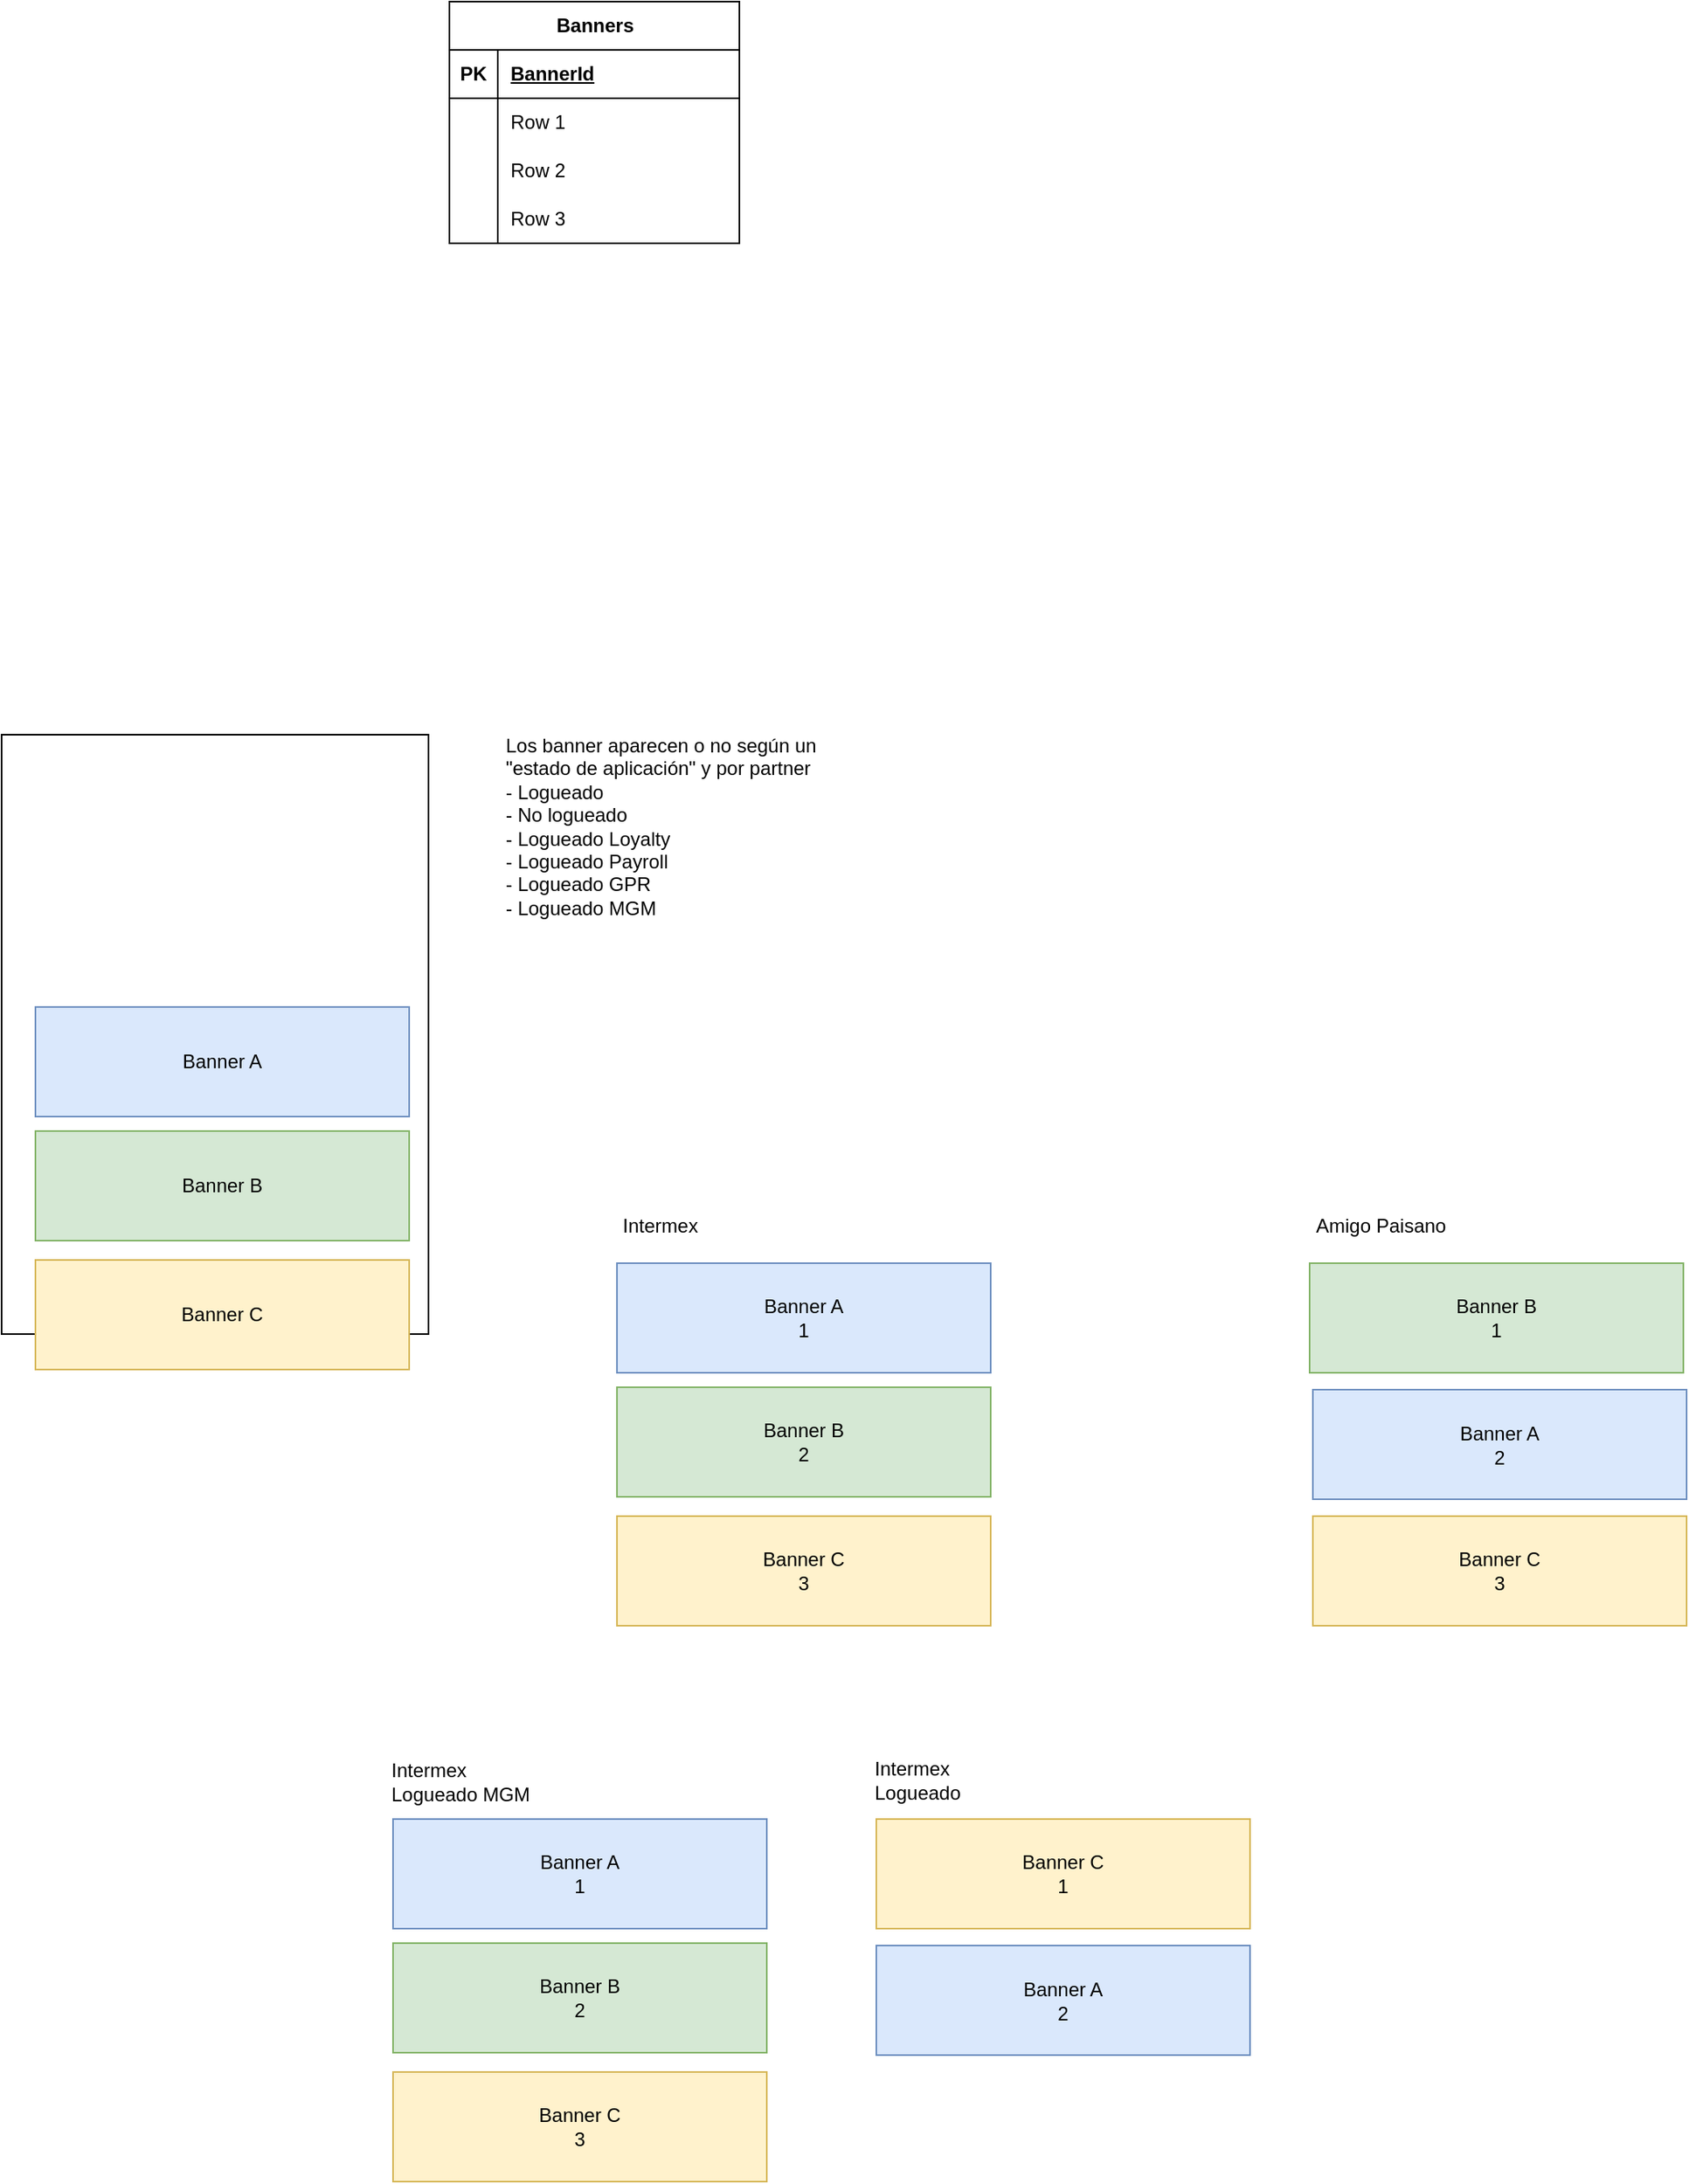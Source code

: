 <mxfile version="21.5.0" type="github">
  <diagram name="Página-1" id="XS2vaBzKAg3KhPCExk7_">
    <mxGraphModel dx="2074" dy="1156" grid="0" gridSize="10" guides="1" tooltips="1" connect="1" arrows="1" fold="1" page="0" pageScale="1" pageWidth="827" pageHeight="1169" math="0" shadow="0">
      <root>
        <mxCell id="0" />
        <mxCell id="1" parent="0" />
        <mxCell id="3Nm3l7OfoRQUAwbeV8ax-4" value="" style="rounded=0;whiteSpace=wrap;html=1;" parent="1" vertex="1">
          <mxGeometry x="-302" y="73" width="265" height="372" as="geometry" />
        </mxCell>
        <mxCell id="3Nm3l7OfoRQUAwbeV8ax-7" value="Los banner aparecen o no según un &quot;estado de aplicación&quot; y por partner&lt;br&gt;- Logueado&lt;br&gt;- No logueado&lt;br&gt;- Logueado Loyalty&lt;br&gt;- Logueado Payroll&lt;br&gt;- Logueado GPR&lt;br&gt;- Logueado MGM" style="text;html=1;strokeColor=none;fillColor=none;align=left;verticalAlign=top;whiteSpace=wrap;rounded=0;" parent="1" vertex="1">
          <mxGeometry x="9" y="66" width="196" height="239" as="geometry" />
        </mxCell>
        <mxCell id="3Nm3l7OfoRQUAwbeV8ax-8" value="" style="group" parent="1" vertex="1" connectable="0">
          <mxGeometry x="-281" y="242" width="232" height="225" as="geometry" />
        </mxCell>
        <mxCell id="3Nm3l7OfoRQUAwbeV8ax-2" value="Banner A" style="rounded=0;whiteSpace=wrap;html=1;fillColor=#dae8fc;strokeColor=#6c8ebf;" parent="3Nm3l7OfoRQUAwbeV8ax-8" vertex="1">
          <mxGeometry width="232" height="68" as="geometry" />
        </mxCell>
        <mxCell id="3Nm3l7OfoRQUAwbeV8ax-5" value="Banner B" style="rounded=0;whiteSpace=wrap;html=1;fillColor=#d5e8d4;strokeColor=#82b366;" parent="3Nm3l7OfoRQUAwbeV8ax-8" vertex="1">
          <mxGeometry y="77" width="232" height="68" as="geometry" />
        </mxCell>
        <mxCell id="3Nm3l7OfoRQUAwbeV8ax-6" value="Banner C" style="rounded=0;whiteSpace=wrap;html=1;fillColor=#fff2cc;strokeColor=#d6b656;" parent="3Nm3l7OfoRQUAwbeV8ax-8" vertex="1">
          <mxGeometry y="157" width="232" height="68" as="geometry" />
        </mxCell>
        <mxCell id="3Nm3l7OfoRQUAwbeV8ax-9" value="" style="group" parent="1" vertex="1" connectable="0">
          <mxGeometry x="80" y="401" width="232" height="225" as="geometry" />
        </mxCell>
        <mxCell id="3Nm3l7OfoRQUAwbeV8ax-10" value="Banner A&lt;br&gt;1" style="rounded=0;whiteSpace=wrap;html=1;fillColor=#dae8fc;strokeColor=#6c8ebf;" parent="3Nm3l7OfoRQUAwbeV8ax-9" vertex="1">
          <mxGeometry width="232" height="68" as="geometry" />
        </mxCell>
        <mxCell id="3Nm3l7OfoRQUAwbeV8ax-11" value="Banner B&lt;br&gt;2" style="rounded=0;whiteSpace=wrap;html=1;fillColor=#d5e8d4;strokeColor=#82b366;" parent="3Nm3l7OfoRQUAwbeV8ax-9" vertex="1">
          <mxGeometry y="77" width="232" height="68" as="geometry" />
        </mxCell>
        <mxCell id="3Nm3l7OfoRQUAwbeV8ax-12" value="Banner C&lt;br&gt;3" style="rounded=0;whiteSpace=wrap;html=1;fillColor=#fff2cc;strokeColor=#d6b656;" parent="3Nm3l7OfoRQUAwbeV8ax-9" vertex="1">
          <mxGeometry y="157" width="232" height="68" as="geometry" />
        </mxCell>
        <mxCell id="3Nm3l7OfoRQUAwbeV8ax-13" value="Intermex" style="text;html=1;strokeColor=none;fillColor=none;align=center;verticalAlign=middle;whiteSpace=wrap;rounded=0;" parent="1" vertex="1">
          <mxGeometry x="77" y="363" width="60" height="30" as="geometry" />
        </mxCell>
        <mxCell id="3Nm3l7OfoRQUAwbeV8ax-18" value="Amigo Paisano" style="text;html=1;strokeColor=none;fillColor=none;align=left;verticalAlign=middle;whiteSpace=wrap;rounded=0;" parent="1" vertex="1">
          <mxGeometry x="512" y="363" width="177" height="30" as="geometry" />
        </mxCell>
        <mxCell id="3Nm3l7OfoRQUAwbeV8ax-15" value="Banner A&lt;br&gt;2" style="rounded=0;whiteSpace=wrap;html=1;fillColor=#dae8fc;strokeColor=#6c8ebf;" parent="1" vertex="1">
          <mxGeometry x="512" y="479.5" width="232" height="68" as="geometry" />
        </mxCell>
        <mxCell id="3Nm3l7OfoRQUAwbeV8ax-16" value="Banner B&lt;br&gt;1" style="rounded=0;whiteSpace=wrap;html=1;fillColor=#d5e8d4;strokeColor=#82b366;" parent="1" vertex="1">
          <mxGeometry x="510" y="401" width="232" height="68" as="geometry" />
        </mxCell>
        <mxCell id="3Nm3l7OfoRQUAwbeV8ax-17" value="Banner C&lt;br&gt;3" style="rounded=0;whiteSpace=wrap;html=1;fillColor=#fff2cc;strokeColor=#d6b656;" parent="1" vertex="1">
          <mxGeometry x="512" y="558" width="232" height="68" as="geometry" />
        </mxCell>
        <mxCell id="3Nm3l7OfoRQUAwbeV8ax-19" value="" style="group" parent="1" vertex="1" connectable="0">
          <mxGeometry x="-59" y="746" width="232" height="225" as="geometry" />
        </mxCell>
        <mxCell id="3Nm3l7OfoRQUAwbeV8ax-20" value="Banner A&lt;br&gt;1" style="rounded=0;whiteSpace=wrap;html=1;fillColor=#dae8fc;strokeColor=#6c8ebf;" parent="3Nm3l7OfoRQUAwbeV8ax-19" vertex="1">
          <mxGeometry width="232" height="68" as="geometry" />
        </mxCell>
        <mxCell id="3Nm3l7OfoRQUAwbeV8ax-21" value="Banner B&lt;br&gt;2" style="rounded=0;whiteSpace=wrap;html=1;fillColor=#d5e8d4;strokeColor=#82b366;" parent="3Nm3l7OfoRQUAwbeV8ax-19" vertex="1">
          <mxGeometry y="77" width="232" height="68" as="geometry" />
        </mxCell>
        <mxCell id="3Nm3l7OfoRQUAwbeV8ax-22" value="Banner C&lt;br&gt;3" style="rounded=0;whiteSpace=wrap;html=1;fillColor=#fff2cc;strokeColor=#d6b656;" parent="3Nm3l7OfoRQUAwbeV8ax-19" vertex="1">
          <mxGeometry y="157" width="232" height="68" as="geometry" />
        </mxCell>
        <mxCell id="3Nm3l7OfoRQUAwbeV8ax-23" value="Intermex&lt;br&gt;Logueado MGM" style="text;html=1;strokeColor=none;fillColor=none;align=left;verticalAlign=middle;whiteSpace=wrap;rounded=0;" parent="1" vertex="1">
          <mxGeometry x="-62" y="708" width="117" height="30" as="geometry" />
        </mxCell>
        <mxCell id="3Nm3l7OfoRQUAwbeV8ax-28" value="Intermex&lt;br&gt;Logueado" style="text;html=1;strokeColor=none;fillColor=none;align=left;verticalAlign=middle;whiteSpace=wrap;rounded=0;" parent="1" vertex="1">
          <mxGeometry x="238" y="707" width="158" height="30" as="geometry" />
        </mxCell>
        <mxCell id="3Nm3l7OfoRQUAwbeV8ax-25" value="Banner A&lt;br&gt;2" style="rounded=0;whiteSpace=wrap;html=1;fillColor=#dae8fc;strokeColor=#6c8ebf;" parent="1" vertex="1">
          <mxGeometry x="241" y="824.5" width="232" height="68" as="geometry" />
        </mxCell>
        <mxCell id="3Nm3l7OfoRQUAwbeV8ax-27" value="Banner C&lt;br&gt;1" style="rounded=0;whiteSpace=wrap;html=1;fillColor=#fff2cc;strokeColor=#d6b656;" parent="1" vertex="1">
          <mxGeometry x="241" y="746" width="232" height="68" as="geometry" />
        </mxCell>
        <mxCell id="Zm88-YRCysFlfMTZ8qiX-1" value="Banners" style="shape=table;startSize=30;container=1;collapsible=1;childLayout=tableLayout;fixedRows=1;rowLines=0;fontStyle=1;align=center;resizeLast=1;html=1;" vertex="1" parent="1">
          <mxGeometry x="-24" y="-382" width="180" height="150" as="geometry" />
        </mxCell>
        <mxCell id="Zm88-YRCysFlfMTZ8qiX-2" value="" style="shape=tableRow;horizontal=0;startSize=0;swimlaneHead=0;swimlaneBody=0;fillColor=none;collapsible=0;dropTarget=0;points=[[0,0.5],[1,0.5]];portConstraint=eastwest;top=0;left=0;right=0;bottom=1;" vertex="1" parent="Zm88-YRCysFlfMTZ8qiX-1">
          <mxGeometry y="30" width="180" height="30" as="geometry" />
        </mxCell>
        <mxCell id="Zm88-YRCysFlfMTZ8qiX-3" value="PK" style="shape=partialRectangle;connectable=0;fillColor=none;top=0;left=0;bottom=0;right=0;fontStyle=1;overflow=hidden;whiteSpace=wrap;html=1;" vertex="1" parent="Zm88-YRCysFlfMTZ8qiX-2">
          <mxGeometry width="30" height="30" as="geometry">
            <mxRectangle width="30" height="30" as="alternateBounds" />
          </mxGeometry>
        </mxCell>
        <mxCell id="Zm88-YRCysFlfMTZ8qiX-4" value="BannerId" style="shape=partialRectangle;connectable=0;fillColor=none;top=0;left=0;bottom=0;right=0;align=left;spacingLeft=6;fontStyle=5;overflow=hidden;whiteSpace=wrap;html=1;" vertex="1" parent="Zm88-YRCysFlfMTZ8qiX-2">
          <mxGeometry x="30" width="150" height="30" as="geometry">
            <mxRectangle width="150" height="30" as="alternateBounds" />
          </mxGeometry>
        </mxCell>
        <mxCell id="Zm88-YRCysFlfMTZ8qiX-5" value="" style="shape=tableRow;horizontal=0;startSize=0;swimlaneHead=0;swimlaneBody=0;fillColor=none;collapsible=0;dropTarget=0;points=[[0,0.5],[1,0.5]];portConstraint=eastwest;top=0;left=0;right=0;bottom=0;" vertex="1" parent="Zm88-YRCysFlfMTZ8qiX-1">
          <mxGeometry y="60" width="180" height="30" as="geometry" />
        </mxCell>
        <mxCell id="Zm88-YRCysFlfMTZ8qiX-6" value="" style="shape=partialRectangle;connectable=0;fillColor=none;top=0;left=0;bottom=0;right=0;editable=1;overflow=hidden;whiteSpace=wrap;html=1;" vertex="1" parent="Zm88-YRCysFlfMTZ8qiX-5">
          <mxGeometry width="30" height="30" as="geometry">
            <mxRectangle width="30" height="30" as="alternateBounds" />
          </mxGeometry>
        </mxCell>
        <mxCell id="Zm88-YRCysFlfMTZ8qiX-7" value="Row 1" style="shape=partialRectangle;connectable=0;fillColor=none;top=0;left=0;bottom=0;right=0;align=left;spacingLeft=6;overflow=hidden;whiteSpace=wrap;html=1;" vertex="1" parent="Zm88-YRCysFlfMTZ8qiX-5">
          <mxGeometry x="30" width="150" height="30" as="geometry">
            <mxRectangle width="150" height="30" as="alternateBounds" />
          </mxGeometry>
        </mxCell>
        <mxCell id="Zm88-YRCysFlfMTZ8qiX-8" value="" style="shape=tableRow;horizontal=0;startSize=0;swimlaneHead=0;swimlaneBody=0;fillColor=none;collapsible=0;dropTarget=0;points=[[0,0.5],[1,0.5]];portConstraint=eastwest;top=0;left=0;right=0;bottom=0;" vertex="1" parent="Zm88-YRCysFlfMTZ8qiX-1">
          <mxGeometry y="90" width="180" height="30" as="geometry" />
        </mxCell>
        <mxCell id="Zm88-YRCysFlfMTZ8qiX-9" value="" style="shape=partialRectangle;connectable=0;fillColor=none;top=0;left=0;bottom=0;right=0;editable=1;overflow=hidden;whiteSpace=wrap;html=1;" vertex="1" parent="Zm88-YRCysFlfMTZ8qiX-8">
          <mxGeometry width="30" height="30" as="geometry">
            <mxRectangle width="30" height="30" as="alternateBounds" />
          </mxGeometry>
        </mxCell>
        <mxCell id="Zm88-YRCysFlfMTZ8qiX-10" value="Row 2" style="shape=partialRectangle;connectable=0;fillColor=none;top=0;left=0;bottom=0;right=0;align=left;spacingLeft=6;overflow=hidden;whiteSpace=wrap;html=1;" vertex="1" parent="Zm88-YRCysFlfMTZ8qiX-8">
          <mxGeometry x="30" width="150" height="30" as="geometry">
            <mxRectangle width="150" height="30" as="alternateBounds" />
          </mxGeometry>
        </mxCell>
        <mxCell id="Zm88-YRCysFlfMTZ8qiX-11" value="" style="shape=tableRow;horizontal=0;startSize=0;swimlaneHead=0;swimlaneBody=0;fillColor=none;collapsible=0;dropTarget=0;points=[[0,0.5],[1,0.5]];portConstraint=eastwest;top=0;left=0;right=0;bottom=0;" vertex="1" parent="Zm88-YRCysFlfMTZ8qiX-1">
          <mxGeometry y="120" width="180" height="30" as="geometry" />
        </mxCell>
        <mxCell id="Zm88-YRCysFlfMTZ8qiX-12" value="" style="shape=partialRectangle;connectable=0;fillColor=none;top=0;left=0;bottom=0;right=0;editable=1;overflow=hidden;whiteSpace=wrap;html=1;" vertex="1" parent="Zm88-YRCysFlfMTZ8qiX-11">
          <mxGeometry width="30" height="30" as="geometry">
            <mxRectangle width="30" height="30" as="alternateBounds" />
          </mxGeometry>
        </mxCell>
        <mxCell id="Zm88-YRCysFlfMTZ8qiX-13" value="Row 3" style="shape=partialRectangle;connectable=0;fillColor=none;top=0;left=0;bottom=0;right=0;align=left;spacingLeft=6;overflow=hidden;whiteSpace=wrap;html=1;" vertex="1" parent="Zm88-YRCysFlfMTZ8qiX-11">
          <mxGeometry x="30" width="150" height="30" as="geometry">
            <mxRectangle width="150" height="30" as="alternateBounds" />
          </mxGeometry>
        </mxCell>
      </root>
    </mxGraphModel>
  </diagram>
</mxfile>
